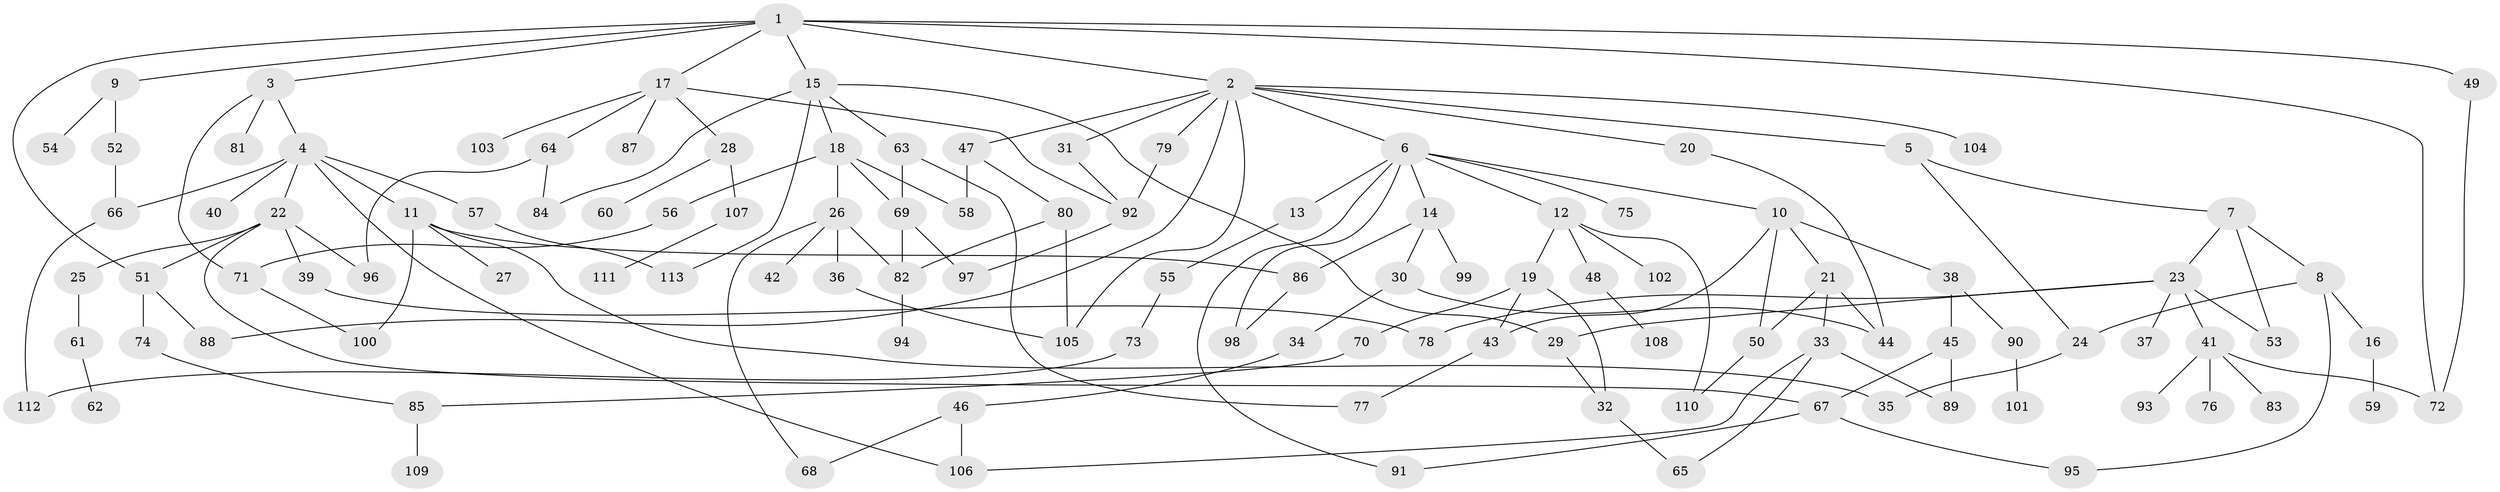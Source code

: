 // Generated by graph-tools (version 1.1) at 2025/34/03/09/25 02:34:00]
// undirected, 113 vertices, 155 edges
graph export_dot {
graph [start="1"]
  node [color=gray90,style=filled];
  1;
  2;
  3;
  4;
  5;
  6;
  7;
  8;
  9;
  10;
  11;
  12;
  13;
  14;
  15;
  16;
  17;
  18;
  19;
  20;
  21;
  22;
  23;
  24;
  25;
  26;
  27;
  28;
  29;
  30;
  31;
  32;
  33;
  34;
  35;
  36;
  37;
  38;
  39;
  40;
  41;
  42;
  43;
  44;
  45;
  46;
  47;
  48;
  49;
  50;
  51;
  52;
  53;
  54;
  55;
  56;
  57;
  58;
  59;
  60;
  61;
  62;
  63;
  64;
  65;
  66;
  67;
  68;
  69;
  70;
  71;
  72;
  73;
  74;
  75;
  76;
  77;
  78;
  79;
  80;
  81;
  82;
  83;
  84;
  85;
  86;
  87;
  88;
  89;
  90;
  91;
  92;
  93;
  94;
  95;
  96;
  97;
  98;
  99;
  100;
  101;
  102;
  103;
  104;
  105;
  106;
  107;
  108;
  109;
  110;
  111;
  112;
  113;
  1 -- 2;
  1 -- 3;
  1 -- 9;
  1 -- 15;
  1 -- 17;
  1 -- 49;
  1 -- 72;
  1 -- 51;
  2 -- 5;
  2 -- 6;
  2 -- 20;
  2 -- 31;
  2 -- 47;
  2 -- 79;
  2 -- 104;
  2 -- 88;
  2 -- 105;
  3 -- 4;
  3 -- 81;
  3 -- 71;
  4 -- 11;
  4 -- 22;
  4 -- 40;
  4 -- 57;
  4 -- 106;
  4 -- 66;
  5 -- 7;
  5 -- 24;
  6 -- 10;
  6 -- 12;
  6 -- 13;
  6 -- 14;
  6 -- 75;
  6 -- 98;
  6 -- 91;
  7 -- 8;
  7 -- 23;
  7 -- 53;
  8 -- 16;
  8 -- 24;
  8 -- 95;
  9 -- 52;
  9 -- 54;
  10 -- 21;
  10 -- 38;
  10 -- 43;
  10 -- 50;
  11 -- 27;
  11 -- 35;
  11 -- 100;
  11 -- 86;
  12 -- 19;
  12 -- 48;
  12 -- 102;
  12 -- 110;
  13 -- 55;
  14 -- 30;
  14 -- 86;
  14 -- 99;
  15 -- 18;
  15 -- 63;
  15 -- 84;
  15 -- 29;
  15 -- 113;
  16 -- 59;
  17 -- 28;
  17 -- 64;
  17 -- 87;
  17 -- 103;
  17 -- 92;
  18 -- 26;
  18 -- 56;
  18 -- 58;
  18 -- 69;
  19 -- 32;
  19 -- 70;
  19 -- 43;
  20 -- 44;
  21 -- 33;
  21 -- 50;
  21 -- 44;
  22 -- 25;
  22 -- 39;
  22 -- 51;
  22 -- 96;
  22 -- 67;
  23 -- 29;
  23 -- 37;
  23 -- 41;
  23 -- 53;
  23 -- 78;
  24 -- 35;
  25 -- 61;
  26 -- 36;
  26 -- 42;
  26 -- 68;
  26 -- 82;
  28 -- 60;
  28 -- 107;
  29 -- 32;
  30 -- 34;
  30 -- 44;
  31 -- 92;
  32 -- 65;
  33 -- 65;
  33 -- 89;
  33 -- 106;
  34 -- 46;
  36 -- 105;
  38 -- 45;
  38 -- 90;
  39 -- 78;
  41 -- 76;
  41 -- 83;
  41 -- 93;
  41 -- 72;
  43 -- 77;
  45 -- 67;
  45 -- 89;
  46 -- 68;
  46 -- 106;
  47 -- 80;
  47 -- 58;
  48 -- 108;
  49 -- 72;
  50 -- 110;
  51 -- 74;
  51 -- 88;
  52 -- 66;
  55 -- 73;
  56 -- 71;
  57 -- 113;
  61 -- 62;
  63 -- 77;
  63 -- 69;
  64 -- 96;
  64 -- 84;
  66 -- 112;
  67 -- 91;
  67 -- 95;
  69 -- 97;
  69 -- 82;
  70 -- 85;
  71 -- 100;
  73 -- 112;
  74 -- 85;
  79 -- 92;
  80 -- 82;
  80 -- 105;
  82 -- 94;
  85 -- 109;
  86 -- 98;
  90 -- 101;
  92 -- 97;
  107 -- 111;
}
